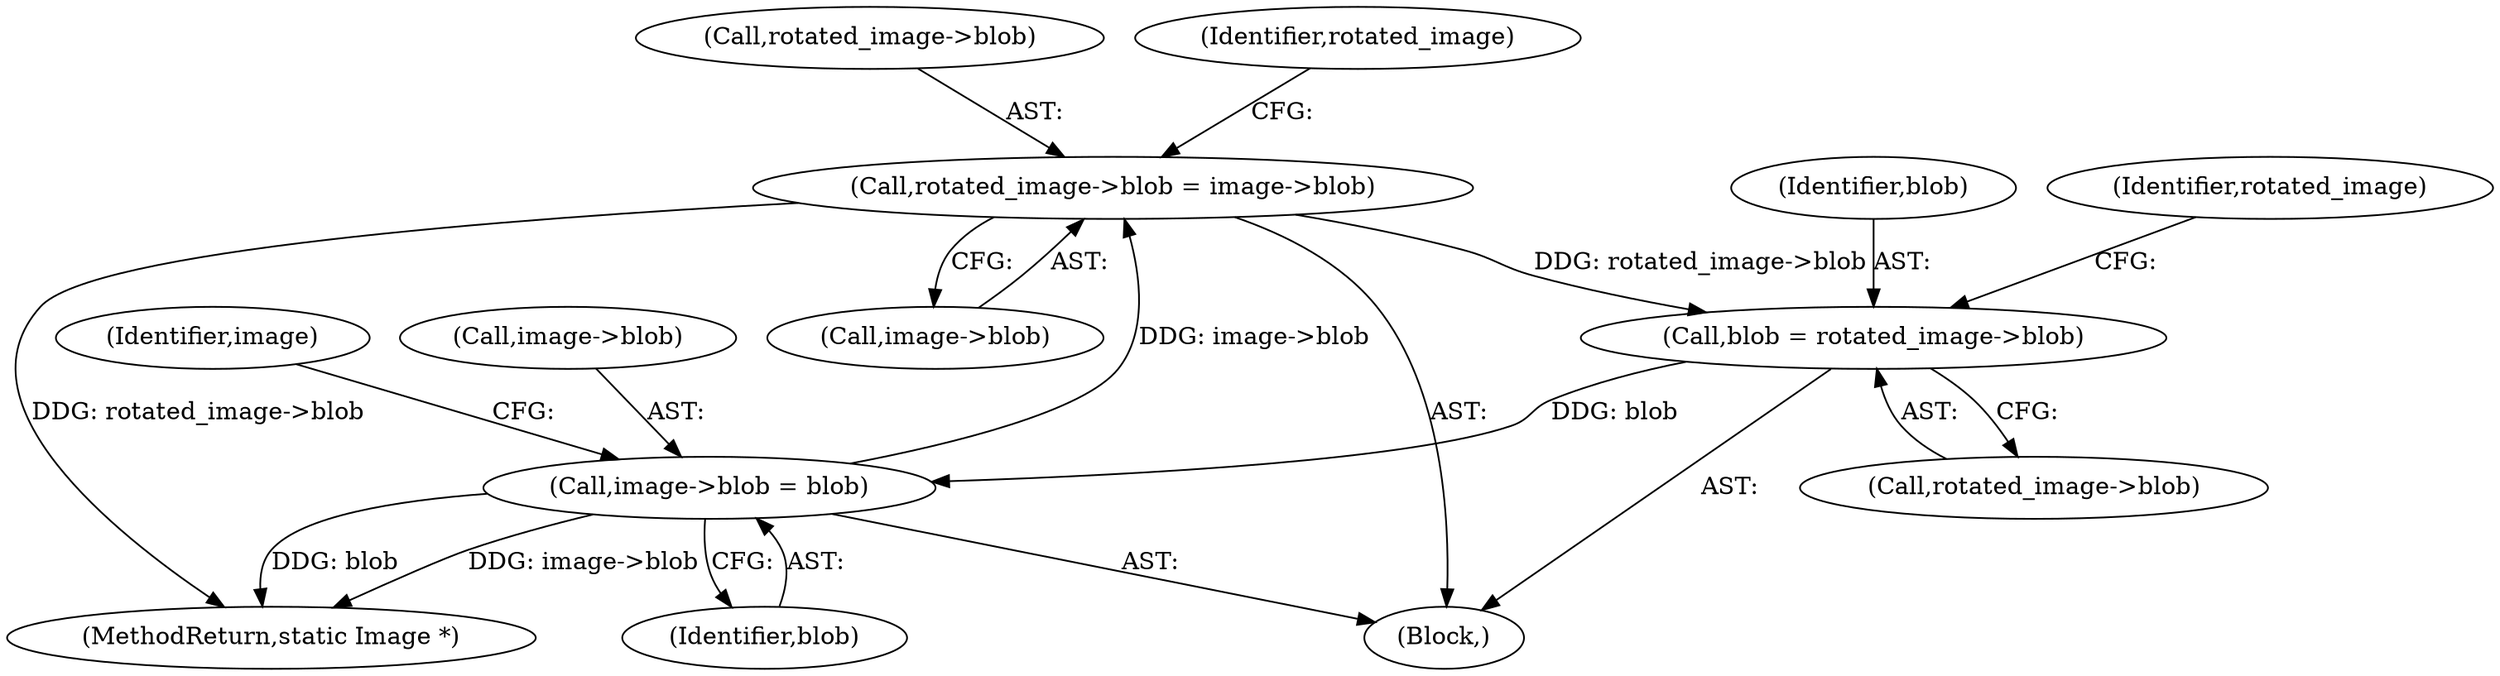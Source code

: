 digraph "0_ImageMagick_8985ed08f01d465ee65ab5a106186b3868b6f601@pointer" {
"1001583" [label="(Call,rotated_image->blob = image->blob)"];
"1001597" [label="(Call,image->blob = blob)"];
"1001578" [label="(Call,blob = rotated_image->blob)"];
"1001583" [label="(Call,rotated_image->blob = image->blob)"];
"1001563" [label="(Block,)"];
"1001585" [label="(Identifier,rotated_image)"];
"1001584" [label="(Call,rotated_image->blob)"];
"1001583" [label="(Call,rotated_image->blob = image->blob)"];
"1001598" [label="(Call,image->blob)"];
"1001874" [label="(MethodReturn,static Image *)"];
"1001580" [label="(Call,rotated_image->blob)"];
"1001579" [label="(Identifier,blob)"];
"1001578" [label="(Call,blob = rotated_image->blob)"];
"1001587" [label="(Call,image->blob)"];
"1001592" [label="(Identifier,rotated_image)"];
"1001597" [label="(Call,image->blob = blob)"];
"1001604" [label="(Identifier,image)"];
"1001601" [label="(Identifier,blob)"];
"1001583" -> "1001563"  [label="AST: "];
"1001583" -> "1001587"  [label="CFG: "];
"1001584" -> "1001583"  [label="AST: "];
"1001587" -> "1001583"  [label="AST: "];
"1001592" -> "1001583"  [label="CFG: "];
"1001583" -> "1001874"  [label="DDG: rotated_image->blob"];
"1001583" -> "1001578"  [label="DDG: rotated_image->blob"];
"1001597" -> "1001583"  [label="DDG: image->blob"];
"1001597" -> "1001563"  [label="AST: "];
"1001597" -> "1001601"  [label="CFG: "];
"1001598" -> "1001597"  [label="AST: "];
"1001601" -> "1001597"  [label="AST: "];
"1001604" -> "1001597"  [label="CFG: "];
"1001597" -> "1001874"  [label="DDG: image->blob"];
"1001597" -> "1001874"  [label="DDG: blob"];
"1001578" -> "1001597"  [label="DDG: blob"];
"1001578" -> "1001563"  [label="AST: "];
"1001578" -> "1001580"  [label="CFG: "];
"1001579" -> "1001578"  [label="AST: "];
"1001580" -> "1001578"  [label="AST: "];
"1001585" -> "1001578"  [label="CFG: "];
}
